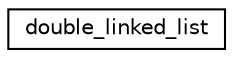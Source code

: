 digraph "Graphical Class Hierarchy"
{
 // LATEX_PDF_SIZE
  edge [fontname="Helvetica",fontsize="10",labelfontname="Helvetica",labelfontsize="10"];
  node [fontname="Helvetica",fontsize="10",shape=record];
  rankdir="LR";
  Node0 [label="double_linked_list",height=0.2,width=0.4,color="black", fillcolor="white", style="filled",URL="$structdouble__linked__list.html",tooltip=" "];
}
